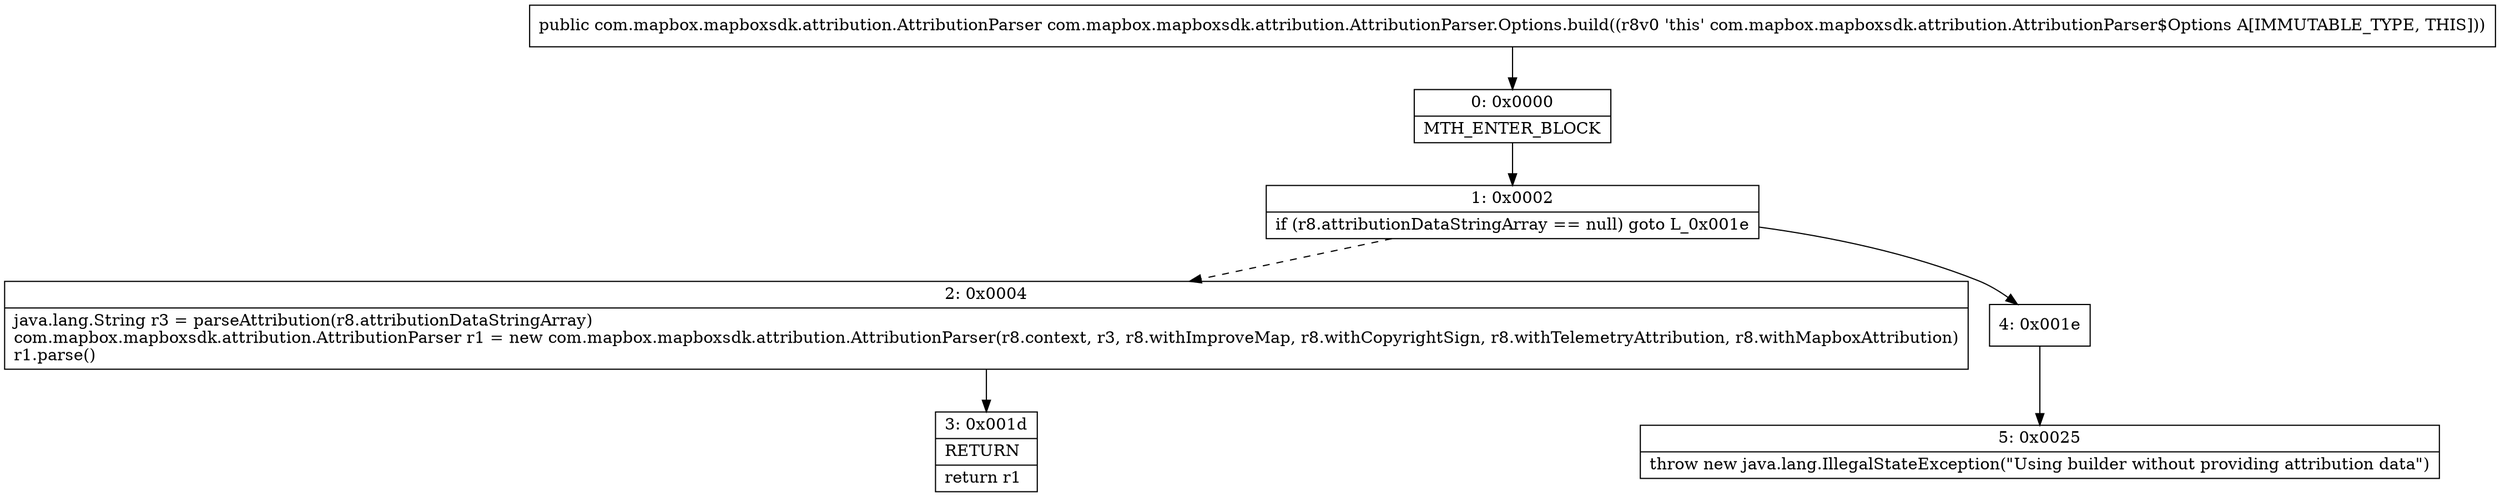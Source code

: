 digraph "CFG forcom.mapbox.mapboxsdk.attribution.AttributionParser.Options.build()Lcom\/mapbox\/mapboxsdk\/attribution\/AttributionParser;" {
Node_0 [shape=record,label="{0\:\ 0x0000|MTH_ENTER_BLOCK\l}"];
Node_1 [shape=record,label="{1\:\ 0x0002|if (r8.attributionDataStringArray == null) goto L_0x001e\l}"];
Node_2 [shape=record,label="{2\:\ 0x0004|java.lang.String r3 = parseAttribution(r8.attributionDataStringArray)\lcom.mapbox.mapboxsdk.attribution.AttributionParser r1 = new com.mapbox.mapboxsdk.attribution.AttributionParser(r8.context, r3, r8.withImproveMap, r8.withCopyrightSign, r8.withTelemetryAttribution, r8.withMapboxAttribution)\lr1.parse()\l}"];
Node_3 [shape=record,label="{3\:\ 0x001d|RETURN\l|return r1\l}"];
Node_4 [shape=record,label="{4\:\ 0x001e}"];
Node_5 [shape=record,label="{5\:\ 0x0025|throw new java.lang.IllegalStateException(\"Using builder without providing attribution data\")\l}"];
MethodNode[shape=record,label="{public com.mapbox.mapboxsdk.attribution.AttributionParser com.mapbox.mapboxsdk.attribution.AttributionParser.Options.build((r8v0 'this' com.mapbox.mapboxsdk.attribution.AttributionParser$Options A[IMMUTABLE_TYPE, THIS])) }"];
MethodNode -> Node_0;
Node_0 -> Node_1;
Node_1 -> Node_2[style=dashed];
Node_1 -> Node_4;
Node_2 -> Node_3;
Node_4 -> Node_5;
}

